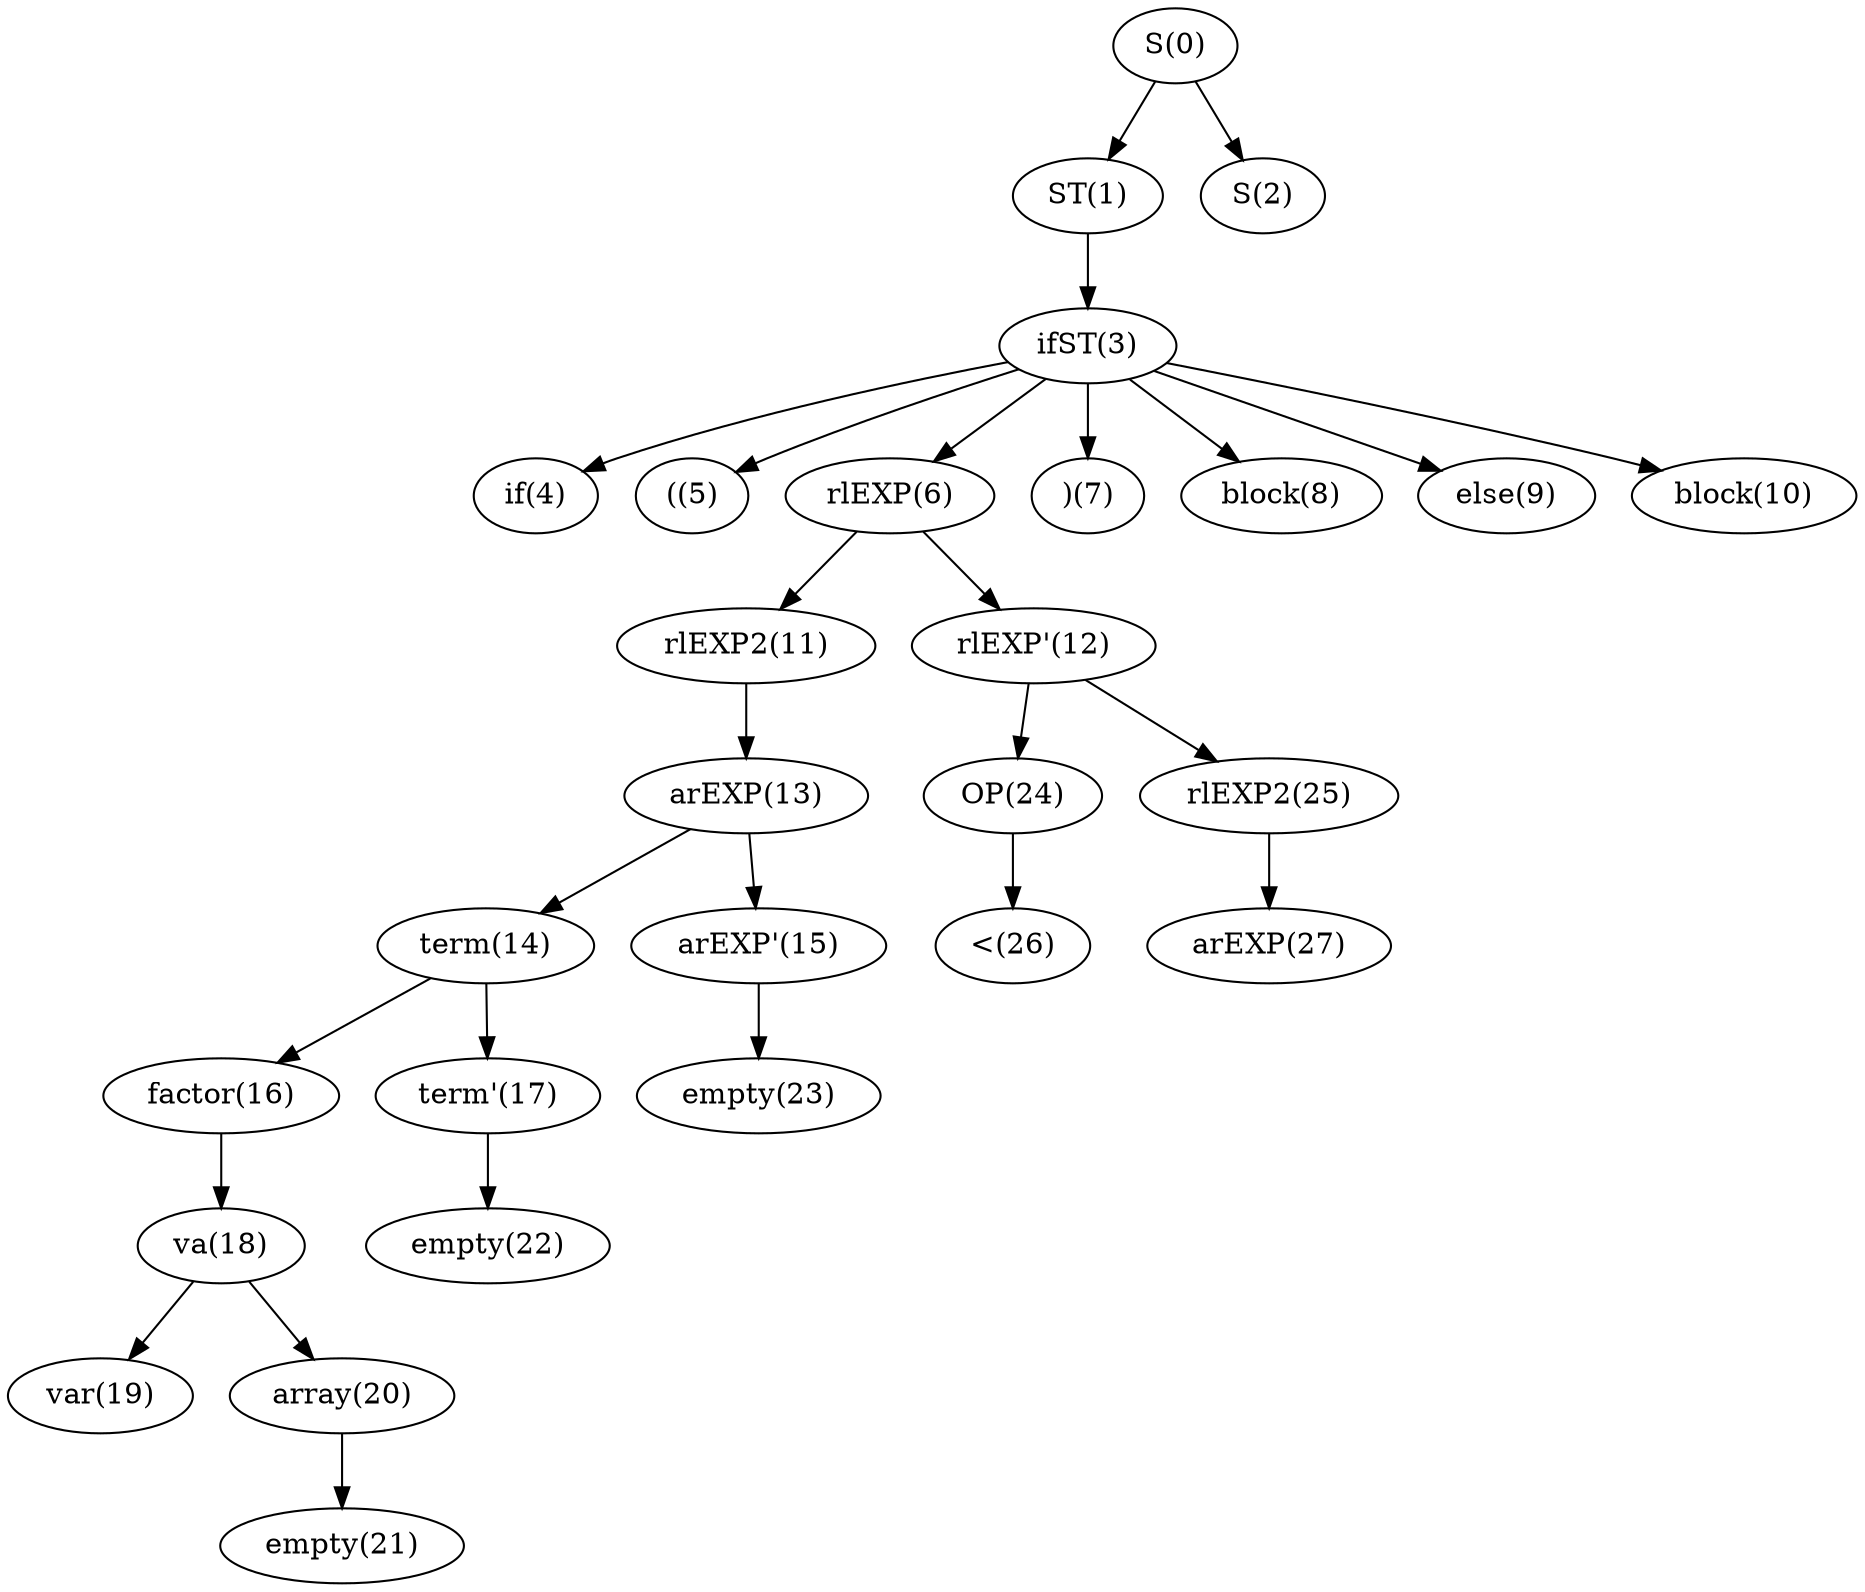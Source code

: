 // Graph
digraph {
	"S(0)" -> "ST(1)" [constraint=true]
	"S(0)" -> "S(2)" [constraint=true]
	"ST(1)" -> "ifST(3)" [constraint=true]
	"ifST(3)" -> "if(4)" [constraint=true]
	"ifST(3)" -> "((5)" [constraint=true]
	"ifST(3)" -> "rlEXP(6)" [constraint=true]
	"ifST(3)" -> ")(7)" [constraint=true]
	"ifST(3)" -> "block(8)" [constraint=true]
	"ifST(3)" -> "else(9)" [constraint=true]
	"ifST(3)" -> "block(10)" [constraint=true]
	"rlEXP(6)" -> "rlEXP2(11)" [constraint=true]
	"rlEXP(6)" -> "rlEXP'(12)" [constraint=true]
	"rlEXP2(11)" -> "arEXP(13)" [constraint=true]
	"arEXP(13)" -> "term(14)" [constraint=true]
	"arEXP(13)" -> "arEXP'(15)" [constraint=true]
	"term(14)" -> "factor(16)" [constraint=true]
	"term(14)" -> "term'(17)" [constraint=true]
	"factor(16)" -> "va(18)" [constraint=true]
	"va(18)" -> "var(19)" [constraint=true]
	"va(18)" -> "array(20)" [constraint=true]
	"array(20)" -> "empty(21)" [constraint=true]
	"term'(17)" -> "empty(22)" [constraint=true]
	"arEXP'(15)" -> "empty(23)" [constraint=true]
	"rlEXP'(12)" -> "OP(24)" [constraint=true]
	"rlEXP'(12)" -> "rlEXP2(25)" [constraint=true]
	"OP(24)" -> "<(26)" [constraint=true]
	"rlEXP2(25)" -> "arEXP(27)" [constraint=true]
}
